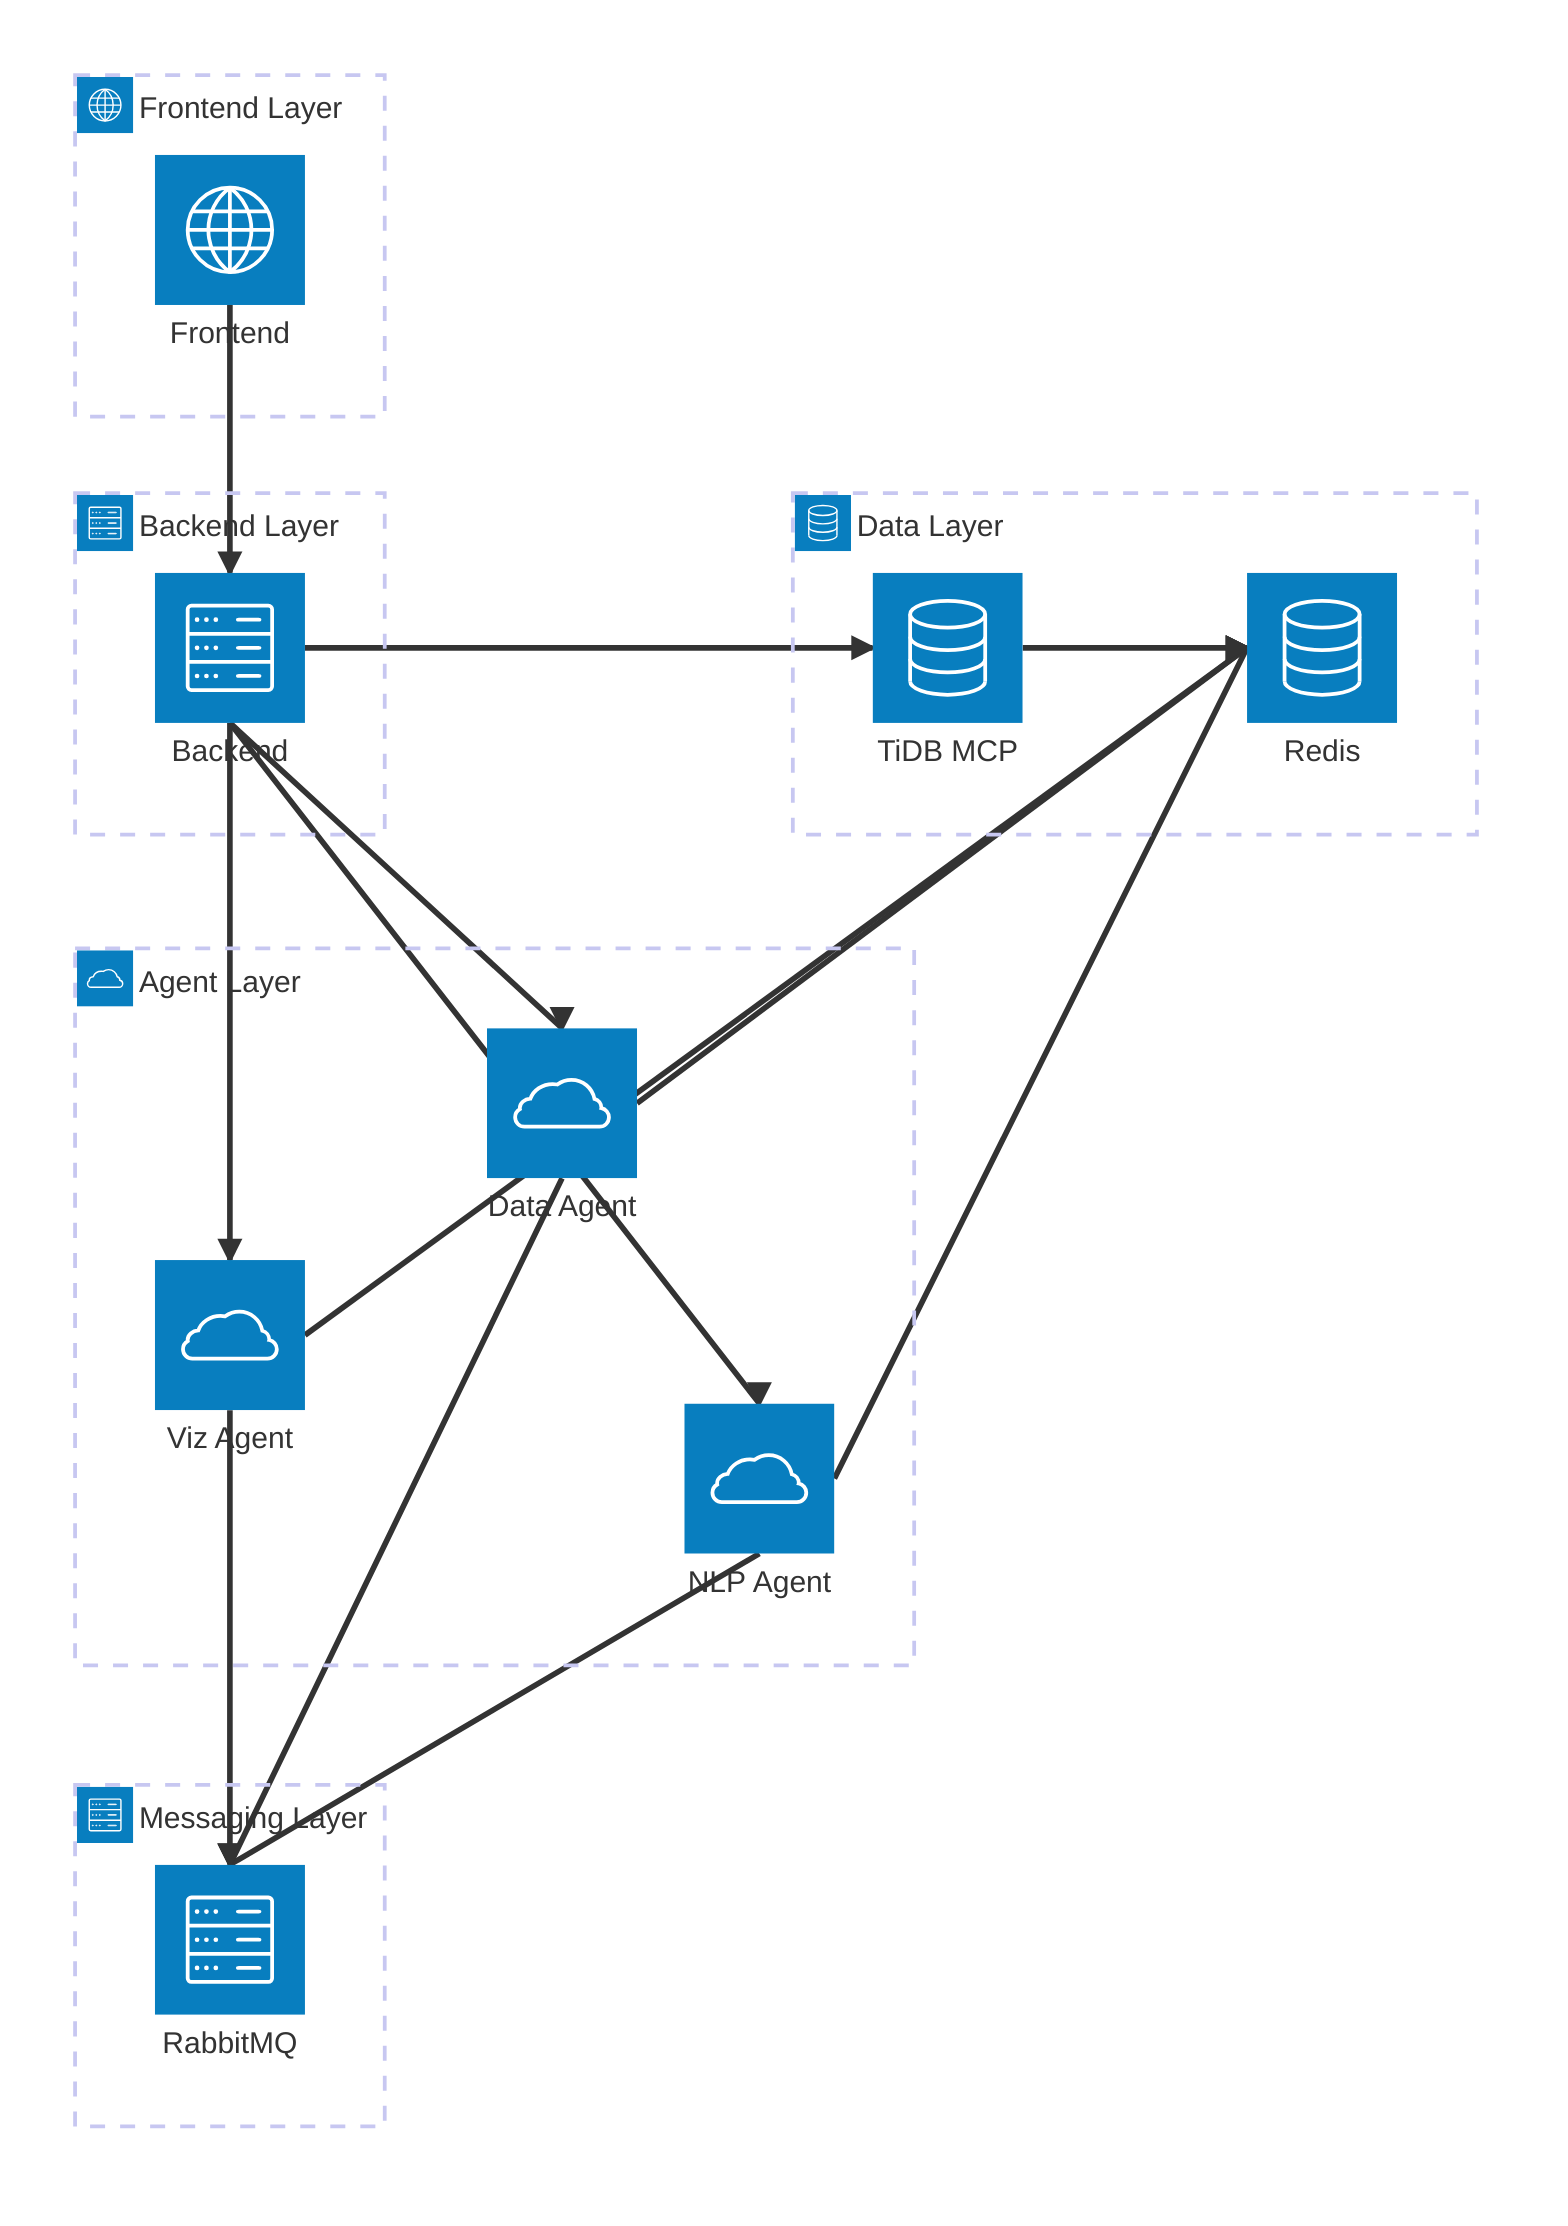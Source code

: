 architecture-beta
    group frontend_layer(internet)[Frontend Layer]
    group backend_layer(server)[Backend Layer]  
    group agent_layer(cloud)[Agent Layer]
    group data_layer(database)[Data Layer]
    group messaging_layer(server)[Messaging Layer]
    
    service frontend(internet)[Frontend] in frontend_layer
    service backend(server)[Backend] in backend_layer
    
    service nlp_agent(cloud)[NLP Agent] in agent_layer
    service data_agent(cloud)[Data Agent] in agent_layer
    service viz_agent(cloud)[Viz Agent] in agent_layer
    
    service tidb_mcp(database)[TiDB MCP] in data_layer
    service redis(database)[Redis] in data_layer
    
    service rabbitmq(server)[RabbitMQ] in messaging_layer
    
    frontend:B --> T:backend
    backend:B --> T:nlp_agent
    backend:B --> T:data_agent
    backend:B --> T:viz_agent
    backend:R --> L:tidb_mcp
    
    nlp_agent:R --> L:redis
    data_agent:R --> L:redis
    viz_agent:R --> L:redis
    
    nlp_agent:B --> T:rabbitmq
    data_agent:B --> T:rabbitmq
    viz_agent:B --> T:rabbitmq
    
    tidb_mcp:R --> L:redis